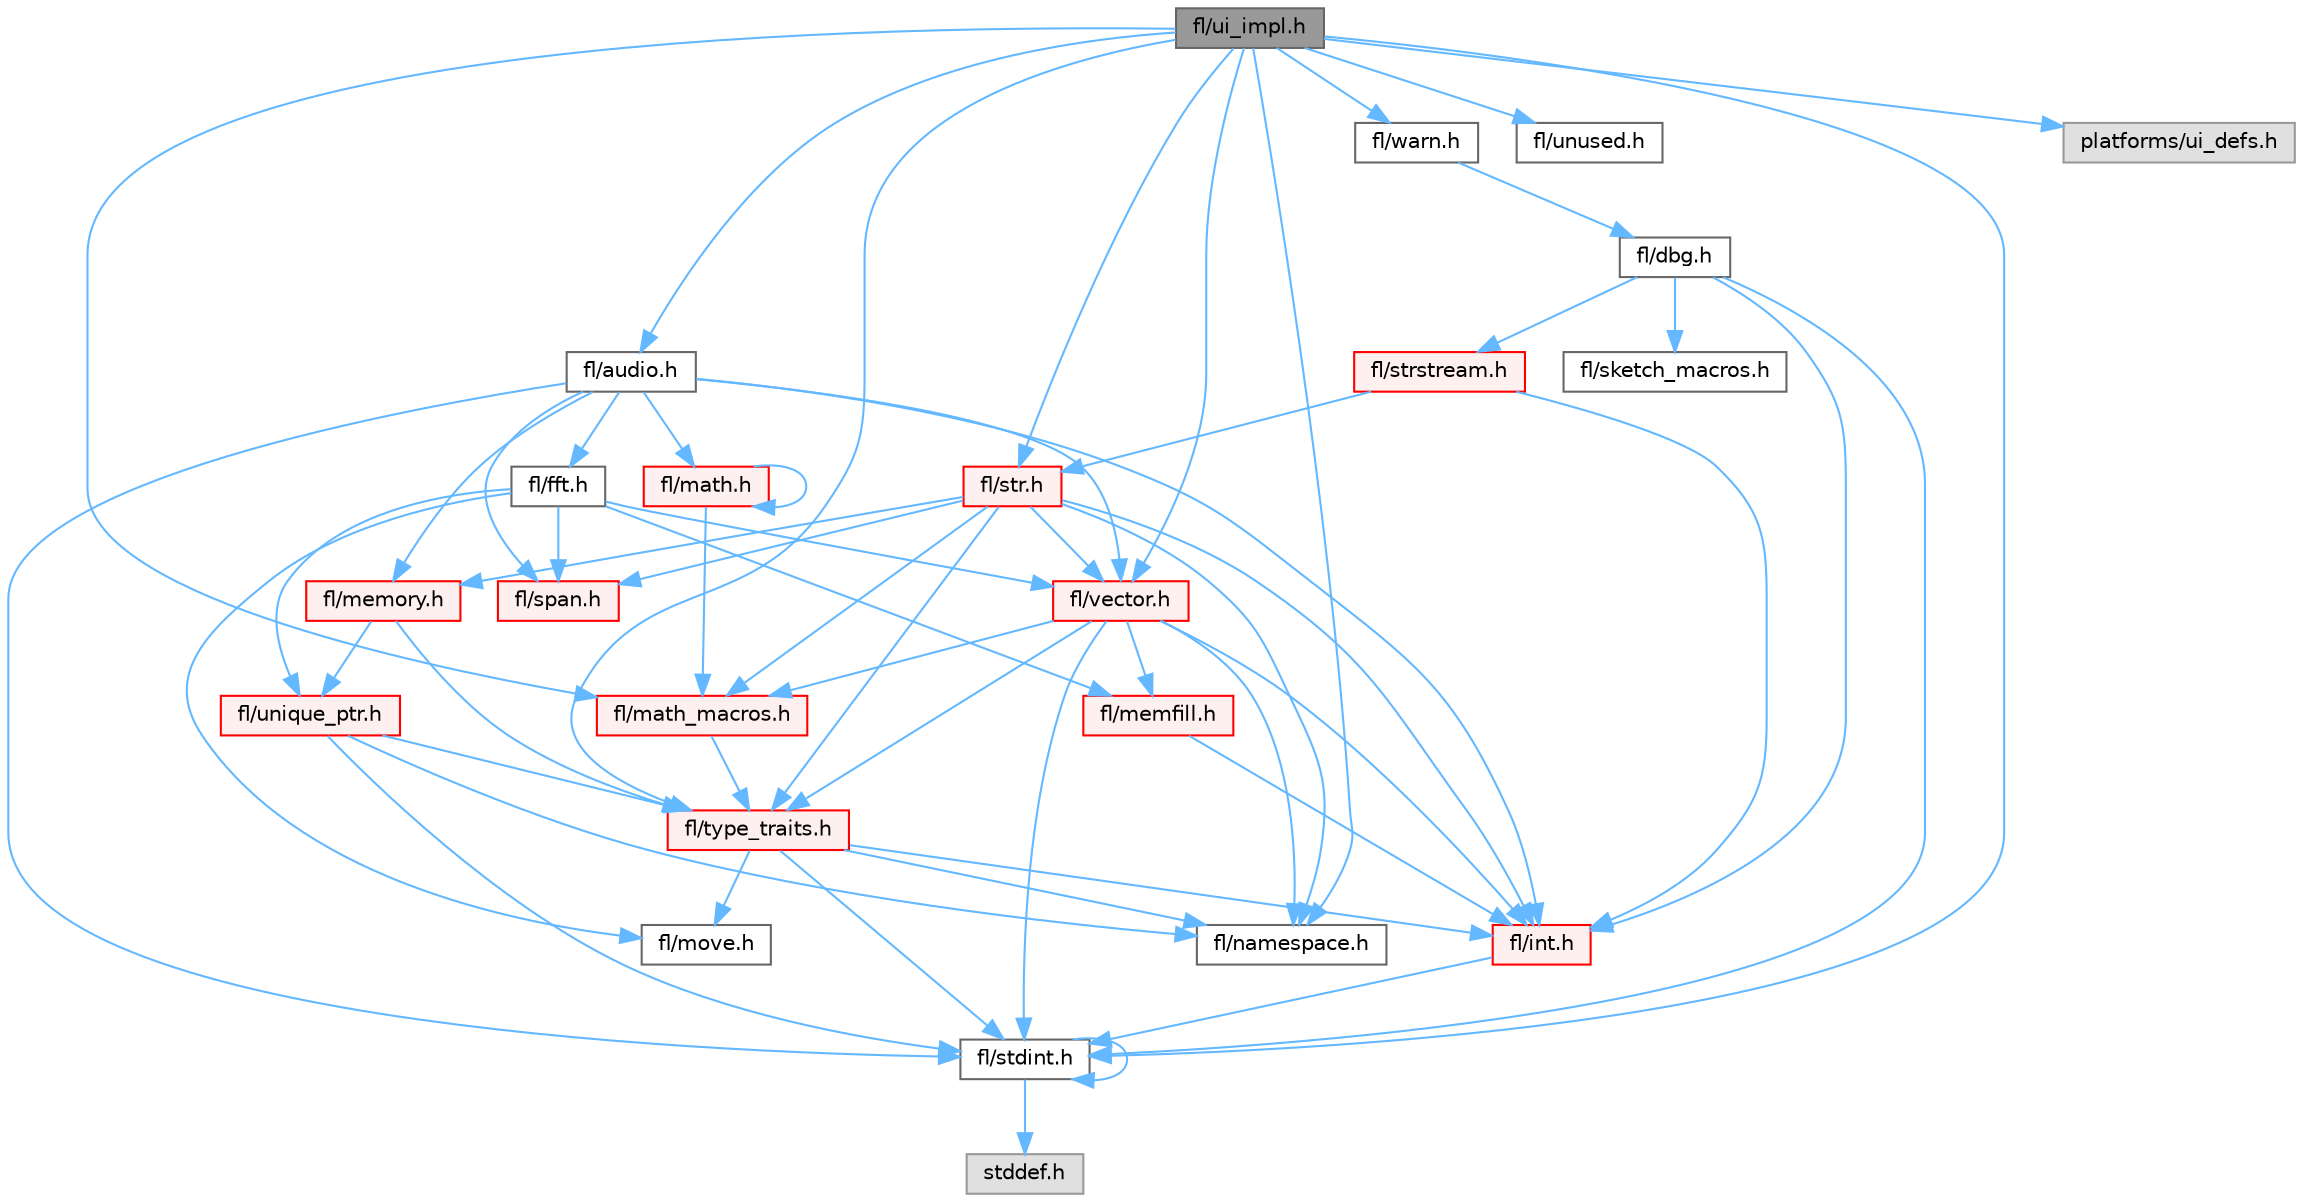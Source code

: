 digraph "fl/ui_impl.h"
{
 // INTERACTIVE_SVG=YES
 // LATEX_PDF_SIZE
  bgcolor="transparent";
  edge [fontname=Helvetica,fontsize=10,labelfontname=Helvetica,labelfontsize=10];
  node [fontname=Helvetica,fontsize=10,shape=box,height=0.2,width=0.4];
  Node1 [id="Node000001",label="fl/ui_impl.h",height=0.2,width=0.4,color="gray40", fillcolor="grey60", style="filled", fontcolor="black",tooltip=" "];
  Node1 -> Node2 [id="edge1_Node000001_Node000002",color="steelblue1",style="solid",tooltip=" "];
  Node2 [id="Node000002",label="fl/stdint.h",height=0.2,width=0.4,color="grey40", fillcolor="white", style="filled",URL="$df/dd8/stdint_8h.html",tooltip=" "];
  Node2 -> Node3 [id="edge2_Node000002_Node000003",color="steelblue1",style="solid",tooltip=" "];
  Node3 [id="Node000003",label="stddef.h",height=0.2,width=0.4,color="grey60", fillcolor="#E0E0E0", style="filled",tooltip=" "];
  Node2 -> Node2 [id="edge3_Node000002_Node000002",color="steelblue1",style="solid",tooltip=" "];
  Node1 -> Node4 [id="edge4_Node000001_Node000004",color="steelblue1",style="solid",tooltip=" "];
  Node4 [id="Node000004",label="fl/audio.h",height=0.2,width=0.4,color="grey40", fillcolor="white", style="filled",URL="$da/d09/audio_8h.html",tooltip=" "];
  Node4 -> Node5 [id="edge5_Node000004_Node000005",color="steelblue1",style="solid",tooltip=" "];
  Node5 [id="Node000005",label="fl/fft.h",height=0.2,width=0.4,color="grey40", fillcolor="white", style="filled",URL="$d7/d76/fft_8h.html",tooltip=" "];
  Node5 -> Node6 [id="edge6_Node000005_Node000006",color="steelblue1",style="solid",tooltip=" "];
  Node6 [id="Node000006",label="fl/unique_ptr.h",height=0.2,width=0.4,color="red", fillcolor="#FFF0F0", style="filled",URL="$da/d4b/unique__ptr_8h.html",tooltip=" "];
  Node6 -> Node7 [id="edge7_Node000006_Node000007",color="steelblue1",style="solid",tooltip=" "];
  Node7 [id="Node000007",label="fl/namespace.h",height=0.2,width=0.4,color="grey40", fillcolor="white", style="filled",URL="$df/d2a/namespace_8h.html",tooltip="Implements the FastLED namespace macros."];
  Node6 -> Node8 [id="edge8_Node000006_Node000008",color="steelblue1",style="solid",tooltip=" "];
  Node8 [id="Node000008",label="fl/type_traits.h",height=0.2,width=0.4,color="red", fillcolor="#FFF0F0", style="filled",URL="$df/d63/type__traits_8h.html",tooltip=" "];
  Node8 -> Node2 [id="edge9_Node000008_Node000002",color="steelblue1",style="solid",tooltip=" "];
  Node8 -> Node7 [id="edge10_Node000008_Node000007",color="steelblue1",style="solid",tooltip=" "];
  Node8 -> Node20 [id="edge11_Node000008_Node000020",color="steelblue1",style="solid",tooltip=" "];
  Node20 [id="Node000020",label="fl/move.h",height=0.2,width=0.4,color="grey40", fillcolor="white", style="filled",URL="$d9/d83/move_8h.html",tooltip=" "];
  Node8 -> Node11 [id="edge12_Node000008_Node000011",color="steelblue1",style="solid",tooltip=" "];
  Node11 [id="Node000011",label="fl/int.h",height=0.2,width=0.4,color="red", fillcolor="#FFF0F0", style="filled",URL="$d3/d7e/int_8h.html",tooltip=" "];
  Node11 -> Node2 [id="edge13_Node000011_Node000002",color="steelblue1",style="solid",tooltip=" "];
  Node6 -> Node2 [id="edge14_Node000006_Node000002",color="steelblue1",style="solid",tooltip=" "];
  Node5 -> Node50 [id="edge15_Node000005_Node000050",color="steelblue1",style="solid",tooltip=" "];
  Node50 [id="Node000050",label="fl/span.h",height=0.2,width=0.4,color="red", fillcolor="#FFF0F0", style="filled",URL="$d4/d7a/span_8h.html",tooltip=" "];
  Node5 -> Node45 [id="edge16_Node000005_Node000045",color="steelblue1",style="solid",tooltip=" "];
  Node45 [id="Node000045",label="fl/vector.h",height=0.2,width=0.4,color="red", fillcolor="#FFF0F0", style="filled",URL="$d6/d68/vector_8h.html",tooltip=" "];
  Node45 -> Node2 [id="edge17_Node000045_Node000002",color="steelblue1",style="solid",tooltip=" "];
  Node45 -> Node11 [id="edge18_Node000045_Node000011",color="steelblue1",style="solid",tooltip=" "];
  Node45 -> Node18 [id="edge19_Node000045_Node000018",color="steelblue1",style="solid",tooltip=" "];
  Node18 [id="Node000018",label="fl/math_macros.h",height=0.2,width=0.4,color="red", fillcolor="#FFF0F0", style="filled",URL="$d8/db8/math__macros_8h.html",tooltip=" "];
  Node18 -> Node8 [id="edge20_Node000018_Node000008",color="steelblue1",style="solid",tooltip=" "];
  Node45 -> Node28 [id="edge21_Node000045_Node000028",color="steelblue1",style="solid",tooltip=" "];
  Node28 [id="Node000028",label="fl/memfill.h",height=0.2,width=0.4,color="red", fillcolor="#FFF0F0", style="filled",URL="$d0/dda/memfill_8h.html",tooltip=" "];
  Node28 -> Node11 [id="edge22_Node000028_Node000011",color="steelblue1",style="solid",tooltip=" "];
  Node45 -> Node7 [id="edge23_Node000045_Node000007",color="steelblue1",style="solid",tooltip=" "];
  Node45 -> Node8 [id="edge24_Node000045_Node000008",color="steelblue1",style="solid",tooltip=" "];
  Node5 -> Node20 [id="edge25_Node000005_Node000020",color="steelblue1",style="solid",tooltip=" "];
  Node5 -> Node28 [id="edge26_Node000005_Node000028",color="steelblue1",style="solid",tooltip=" "];
  Node4 -> Node14 [id="edge27_Node000004_Node000014",color="steelblue1",style="solid",tooltip=" "];
  Node14 [id="Node000014",label="fl/math.h",height=0.2,width=0.4,color="red", fillcolor="#FFF0F0", style="filled",URL="$df/db1/math_8h.html",tooltip=" "];
  Node14 -> Node14 [id="edge28_Node000014_Node000014",color="steelblue1",style="solid",tooltip=" "];
  Node14 -> Node18 [id="edge29_Node000014_Node000018",color="steelblue1",style="solid",tooltip=" "];
  Node4 -> Node21 [id="edge30_Node000004_Node000021",color="steelblue1",style="solid",tooltip=" "];
  Node21 [id="Node000021",label="fl/memory.h",height=0.2,width=0.4,color="red", fillcolor="#FFF0F0", style="filled",URL="$dc/d18/memory_8h.html",tooltip=" "];
  Node21 -> Node6 [id="edge31_Node000021_Node000006",color="steelblue1",style="solid",tooltip=" "];
  Node21 -> Node8 [id="edge32_Node000021_Node000008",color="steelblue1",style="solid",tooltip=" "];
  Node4 -> Node50 [id="edge33_Node000004_Node000050",color="steelblue1",style="solid",tooltip=" "];
  Node4 -> Node45 [id="edge34_Node000004_Node000045",color="steelblue1",style="solid",tooltip=" "];
  Node4 -> Node11 [id="edge35_Node000004_Node000011",color="steelblue1",style="solid",tooltip=" "];
  Node4 -> Node2 [id="edge36_Node000004_Node000002",color="steelblue1",style="solid",tooltip=" "];
  Node1 -> Node18 [id="edge37_Node000001_Node000018",color="steelblue1",style="solid",tooltip=" "];
  Node1 -> Node7 [id="edge38_Node000001_Node000007",color="steelblue1",style="solid",tooltip=" "];
  Node1 -> Node10 [id="edge39_Node000001_Node000010",color="steelblue1",style="solid",tooltip=" "];
  Node10 [id="Node000010",label="fl/str.h",height=0.2,width=0.4,color="red", fillcolor="#FFF0F0", style="filled",URL="$d1/d93/str_8h.html",tooltip=" "];
  Node10 -> Node11 [id="edge40_Node000010_Node000011",color="steelblue1",style="solid",tooltip=" "];
  Node10 -> Node18 [id="edge41_Node000010_Node000018",color="steelblue1",style="solid",tooltip=" "];
  Node10 -> Node7 [id="edge42_Node000010_Node000007",color="steelblue1",style="solid",tooltip=" "];
  Node10 -> Node21 [id="edge43_Node000010_Node000021",color="steelblue1",style="solid",tooltip=" "];
  Node10 -> Node8 [id="edge44_Node000010_Node000008",color="steelblue1",style="solid",tooltip=" "];
  Node10 -> Node45 [id="edge45_Node000010_Node000045",color="steelblue1",style="solid",tooltip=" "];
  Node10 -> Node50 [id="edge46_Node000010_Node000050",color="steelblue1",style="solid",tooltip=" "];
  Node1 -> Node8 [id="edge47_Node000001_Node000008",color="steelblue1",style="solid",tooltip=" "];
  Node1 -> Node29 [id="edge48_Node000001_Node000029",color="steelblue1",style="solid",tooltip=" "];
  Node29 [id="Node000029",label="fl/unused.h",height=0.2,width=0.4,color="grey40", fillcolor="white", style="filled",URL="$d8/d4b/unused_8h.html",tooltip=" "];
  Node1 -> Node45 [id="edge49_Node000001_Node000045",color="steelblue1",style="solid",tooltip=" "];
  Node1 -> Node52 [id="edge50_Node000001_Node000052",color="steelblue1",style="solid",tooltip=" "];
  Node52 [id="Node000052",label="fl/warn.h",height=0.2,width=0.4,color="grey40", fillcolor="white", style="filled",URL="$de/d77/warn_8h.html",tooltip=" "];
  Node52 -> Node53 [id="edge51_Node000052_Node000053",color="steelblue1",style="solid",tooltip=" "];
  Node53 [id="Node000053",label="fl/dbg.h",height=0.2,width=0.4,color="grey40", fillcolor="white", style="filled",URL="$d6/d01/dbg_8h.html",tooltip=" "];
  Node53 -> Node54 [id="edge52_Node000053_Node000054",color="steelblue1",style="solid",tooltip=" "];
  Node54 [id="Node000054",label="fl/strstream.h",height=0.2,width=0.4,color="red", fillcolor="#FFF0F0", style="filled",URL="$d8/d00/strstream_8h.html",tooltip=" "];
  Node54 -> Node11 [id="edge53_Node000054_Node000011",color="steelblue1",style="solid",tooltip=" "];
  Node54 -> Node10 [id="edge54_Node000054_Node000010",color="steelblue1",style="solid",tooltip=" "];
  Node53 -> Node63 [id="edge55_Node000053_Node000063",color="steelblue1",style="solid",tooltip=" "];
  Node63 [id="Node000063",label="fl/sketch_macros.h",height=0.2,width=0.4,color="grey40", fillcolor="white", style="filled",URL="$d1/dbc/sketch__macros_8h.html",tooltip=" "];
  Node53 -> Node11 [id="edge56_Node000053_Node000011",color="steelblue1",style="solid",tooltip=" "];
  Node53 -> Node2 [id="edge57_Node000053_Node000002",color="steelblue1",style="solid",tooltip=" "];
  Node1 -> Node64 [id="edge58_Node000001_Node000064",color="steelblue1",style="solid",tooltip=" "];
  Node64 [id="Node000064",label="platforms/ui_defs.h",height=0.2,width=0.4,color="grey60", fillcolor="#E0E0E0", style="filled",tooltip=" "];
}
